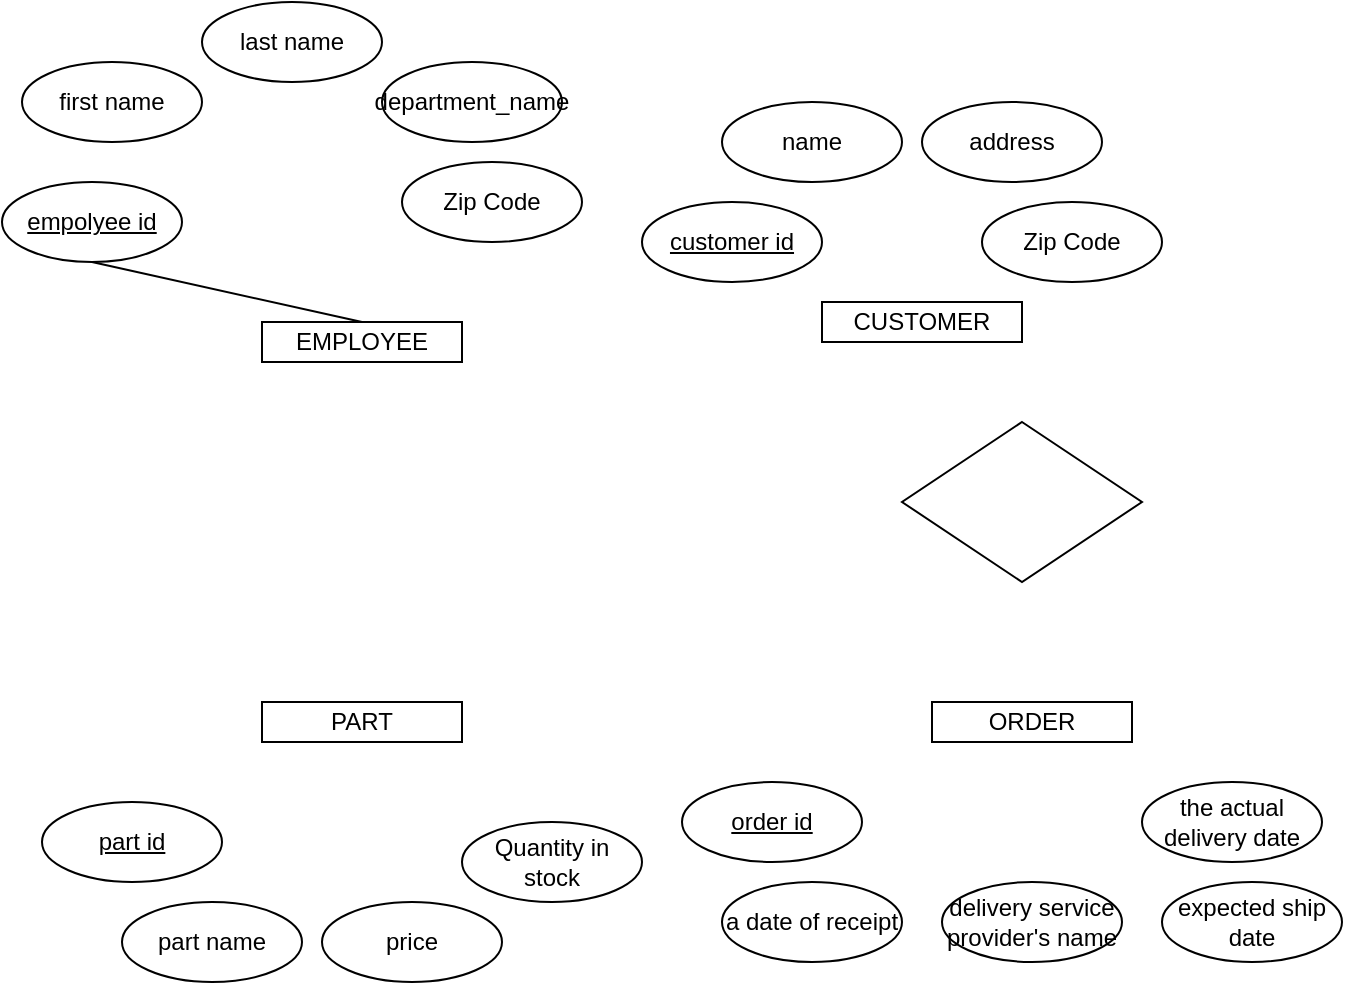 <mxfile version="28.2.3">
  <diagram id="R2lEEEUBdFMjLlhIrx00" name="Page-1">
    <mxGraphModel dx="976" dy="545" grid="1" gridSize="10" guides="1" tooltips="1" connect="1" arrows="1" fold="1" page="1" pageScale="1" pageWidth="850" pageHeight="1100" math="0" shadow="0" extFonts="Permanent Marker^https://fonts.googleapis.com/css?family=Permanent+Marker">
      <root>
        <mxCell id="0" />
        <mxCell id="1" parent="0" />
        <mxCell id="ta630WcsLBKMDcRlicdv-1" value="EMPLOYEE" style="rounded=0;whiteSpace=wrap;html=1;" vertex="1" parent="1">
          <mxGeometry x="150" y="170" width="100" height="20" as="geometry" />
        </mxCell>
        <mxCell id="ta630WcsLBKMDcRlicdv-2" value="&lt;u&gt;empolyee id&lt;/u&gt;" style="ellipse;whiteSpace=wrap;html=1;" vertex="1" parent="1">
          <mxGeometry x="20" y="100" width="90" height="40" as="geometry" />
        </mxCell>
        <mxCell id="ta630WcsLBKMDcRlicdv-3" value="" style="endArrow=none;html=1;rounded=0;entryX=0.5;entryY=1;entryDx=0;entryDy=0;exitX=0.5;exitY=0;exitDx=0;exitDy=0;" edge="1" parent="1" source="ta630WcsLBKMDcRlicdv-1" target="ta630WcsLBKMDcRlicdv-2">
          <mxGeometry width="50" height="50" relative="1" as="geometry">
            <mxPoint x="400" y="320" as="sourcePoint" />
            <mxPoint x="450" y="270" as="targetPoint" />
          </mxGeometry>
        </mxCell>
        <mxCell id="ta630WcsLBKMDcRlicdv-4" value="PART" style="rounded=0;whiteSpace=wrap;html=1;" vertex="1" parent="1">
          <mxGeometry x="150" y="360" width="100" height="20" as="geometry" />
        </mxCell>
        <mxCell id="ta630WcsLBKMDcRlicdv-5" value="CUSTOMER" style="rounded=0;whiteSpace=wrap;html=1;" vertex="1" parent="1">
          <mxGeometry x="430" y="160" width="100" height="20" as="geometry" />
        </mxCell>
        <mxCell id="ta630WcsLBKMDcRlicdv-6" value="first name" style="ellipse;whiteSpace=wrap;html=1;" vertex="1" parent="1">
          <mxGeometry x="30" y="40" width="90" height="40" as="geometry" />
        </mxCell>
        <mxCell id="ta630WcsLBKMDcRlicdv-7" value="last name" style="ellipse;whiteSpace=wrap;html=1;" vertex="1" parent="1">
          <mxGeometry x="120" y="10" width="90" height="40" as="geometry" />
        </mxCell>
        <mxCell id="ta630WcsLBKMDcRlicdv-8" value="department_name" style="ellipse;whiteSpace=wrap;html=1;" vertex="1" parent="1">
          <mxGeometry x="210" y="40" width="90" height="40" as="geometry" />
        </mxCell>
        <mxCell id="ta630WcsLBKMDcRlicdv-9" value="Zip Code" style="ellipse;whiteSpace=wrap;html=1;" vertex="1" parent="1">
          <mxGeometry x="220" y="90" width="90" height="40" as="geometry" />
        </mxCell>
        <mxCell id="ta630WcsLBKMDcRlicdv-10" value="&lt;u&gt;customer id&lt;/u&gt;" style="ellipse;whiteSpace=wrap;html=1;" vertex="1" parent="1">
          <mxGeometry x="340" y="110" width="90" height="40" as="geometry" />
        </mxCell>
        <mxCell id="ta630WcsLBKMDcRlicdv-11" value="name" style="ellipse;whiteSpace=wrap;html=1;" vertex="1" parent="1">
          <mxGeometry x="380" y="60" width="90" height="40" as="geometry" />
        </mxCell>
        <mxCell id="ta630WcsLBKMDcRlicdv-12" value="address" style="ellipse;whiteSpace=wrap;html=1;" vertex="1" parent="1">
          <mxGeometry x="480" y="60" width="90" height="40" as="geometry" />
        </mxCell>
        <mxCell id="ta630WcsLBKMDcRlicdv-13" value="Zip Code" style="ellipse;whiteSpace=wrap;html=1;" vertex="1" parent="1">
          <mxGeometry x="510" y="110" width="90" height="40" as="geometry" />
        </mxCell>
        <mxCell id="ta630WcsLBKMDcRlicdv-14" value="&lt;u&gt;part id&lt;/u&gt;" style="ellipse;whiteSpace=wrap;html=1;" vertex="1" parent="1">
          <mxGeometry x="40" y="410" width="90" height="40" as="geometry" />
        </mxCell>
        <mxCell id="ta630WcsLBKMDcRlicdv-15" value="part name" style="ellipse;whiteSpace=wrap;html=1;" vertex="1" parent="1">
          <mxGeometry x="80" y="460" width="90" height="40" as="geometry" />
        </mxCell>
        <mxCell id="ta630WcsLBKMDcRlicdv-16" value="price" style="ellipse;whiteSpace=wrap;html=1;" vertex="1" parent="1">
          <mxGeometry x="180" y="460" width="90" height="40" as="geometry" />
        </mxCell>
        <mxCell id="ta630WcsLBKMDcRlicdv-17" value="Quantity in stock" style="ellipse;whiteSpace=wrap;html=1;" vertex="1" parent="1">
          <mxGeometry x="250" y="420" width="90" height="40" as="geometry" />
        </mxCell>
        <mxCell id="ta630WcsLBKMDcRlicdv-18" value="ORDER" style="rounded=0;whiteSpace=wrap;html=1;" vertex="1" parent="1">
          <mxGeometry x="485" y="360" width="100" height="20" as="geometry" />
        </mxCell>
        <mxCell id="ta630WcsLBKMDcRlicdv-19" value="&lt;u&gt;order id&lt;/u&gt;" style="ellipse;whiteSpace=wrap;html=1;" vertex="1" parent="1">
          <mxGeometry x="360" y="400" width="90" height="40" as="geometry" />
        </mxCell>
        <mxCell id="ta630WcsLBKMDcRlicdv-20" value="a date of receipt" style="ellipse;whiteSpace=wrap;html=1;" vertex="1" parent="1">
          <mxGeometry x="380" y="450" width="90" height="40" as="geometry" />
        </mxCell>
        <mxCell id="ta630WcsLBKMDcRlicdv-21" value="delivery service provider&#39;s name" style="ellipse;whiteSpace=wrap;html=1;" vertex="1" parent="1">
          <mxGeometry x="490" y="450" width="90" height="40" as="geometry" />
        </mxCell>
        <mxCell id="ta630WcsLBKMDcRlicdv-22" value="expected ship date" style="ellipse;whiteSpace=wrap;html=1;" vertex="1" parent="1">
          <mxGeometry x="600" y="450" width="90" height="40" as="geometry" />
        </mxCell>
        <mxCell id="ta630WcsLBKMDcRlicdv-23" value="the actual delivery date" style="ellipse;whiteSpace=wrap;html=1;" vertex="1" parent="1">
          <mxGeometry x="590" y="400" width="90" height="40" as="geometry" />
        </mxCell>
        <mxCell id="ta630WcsLBKMDcRlicdv-24" value="" style="rhombus;whiteSpace=wrap;html=1;" vertex="1" parent="1">
          <mxGeometry x="470" y="220" width="120" height="80" as="geometry" />
        </mxCell>
      </root>
    </mxGraphModel>
  </diagram>
</mxfile>
